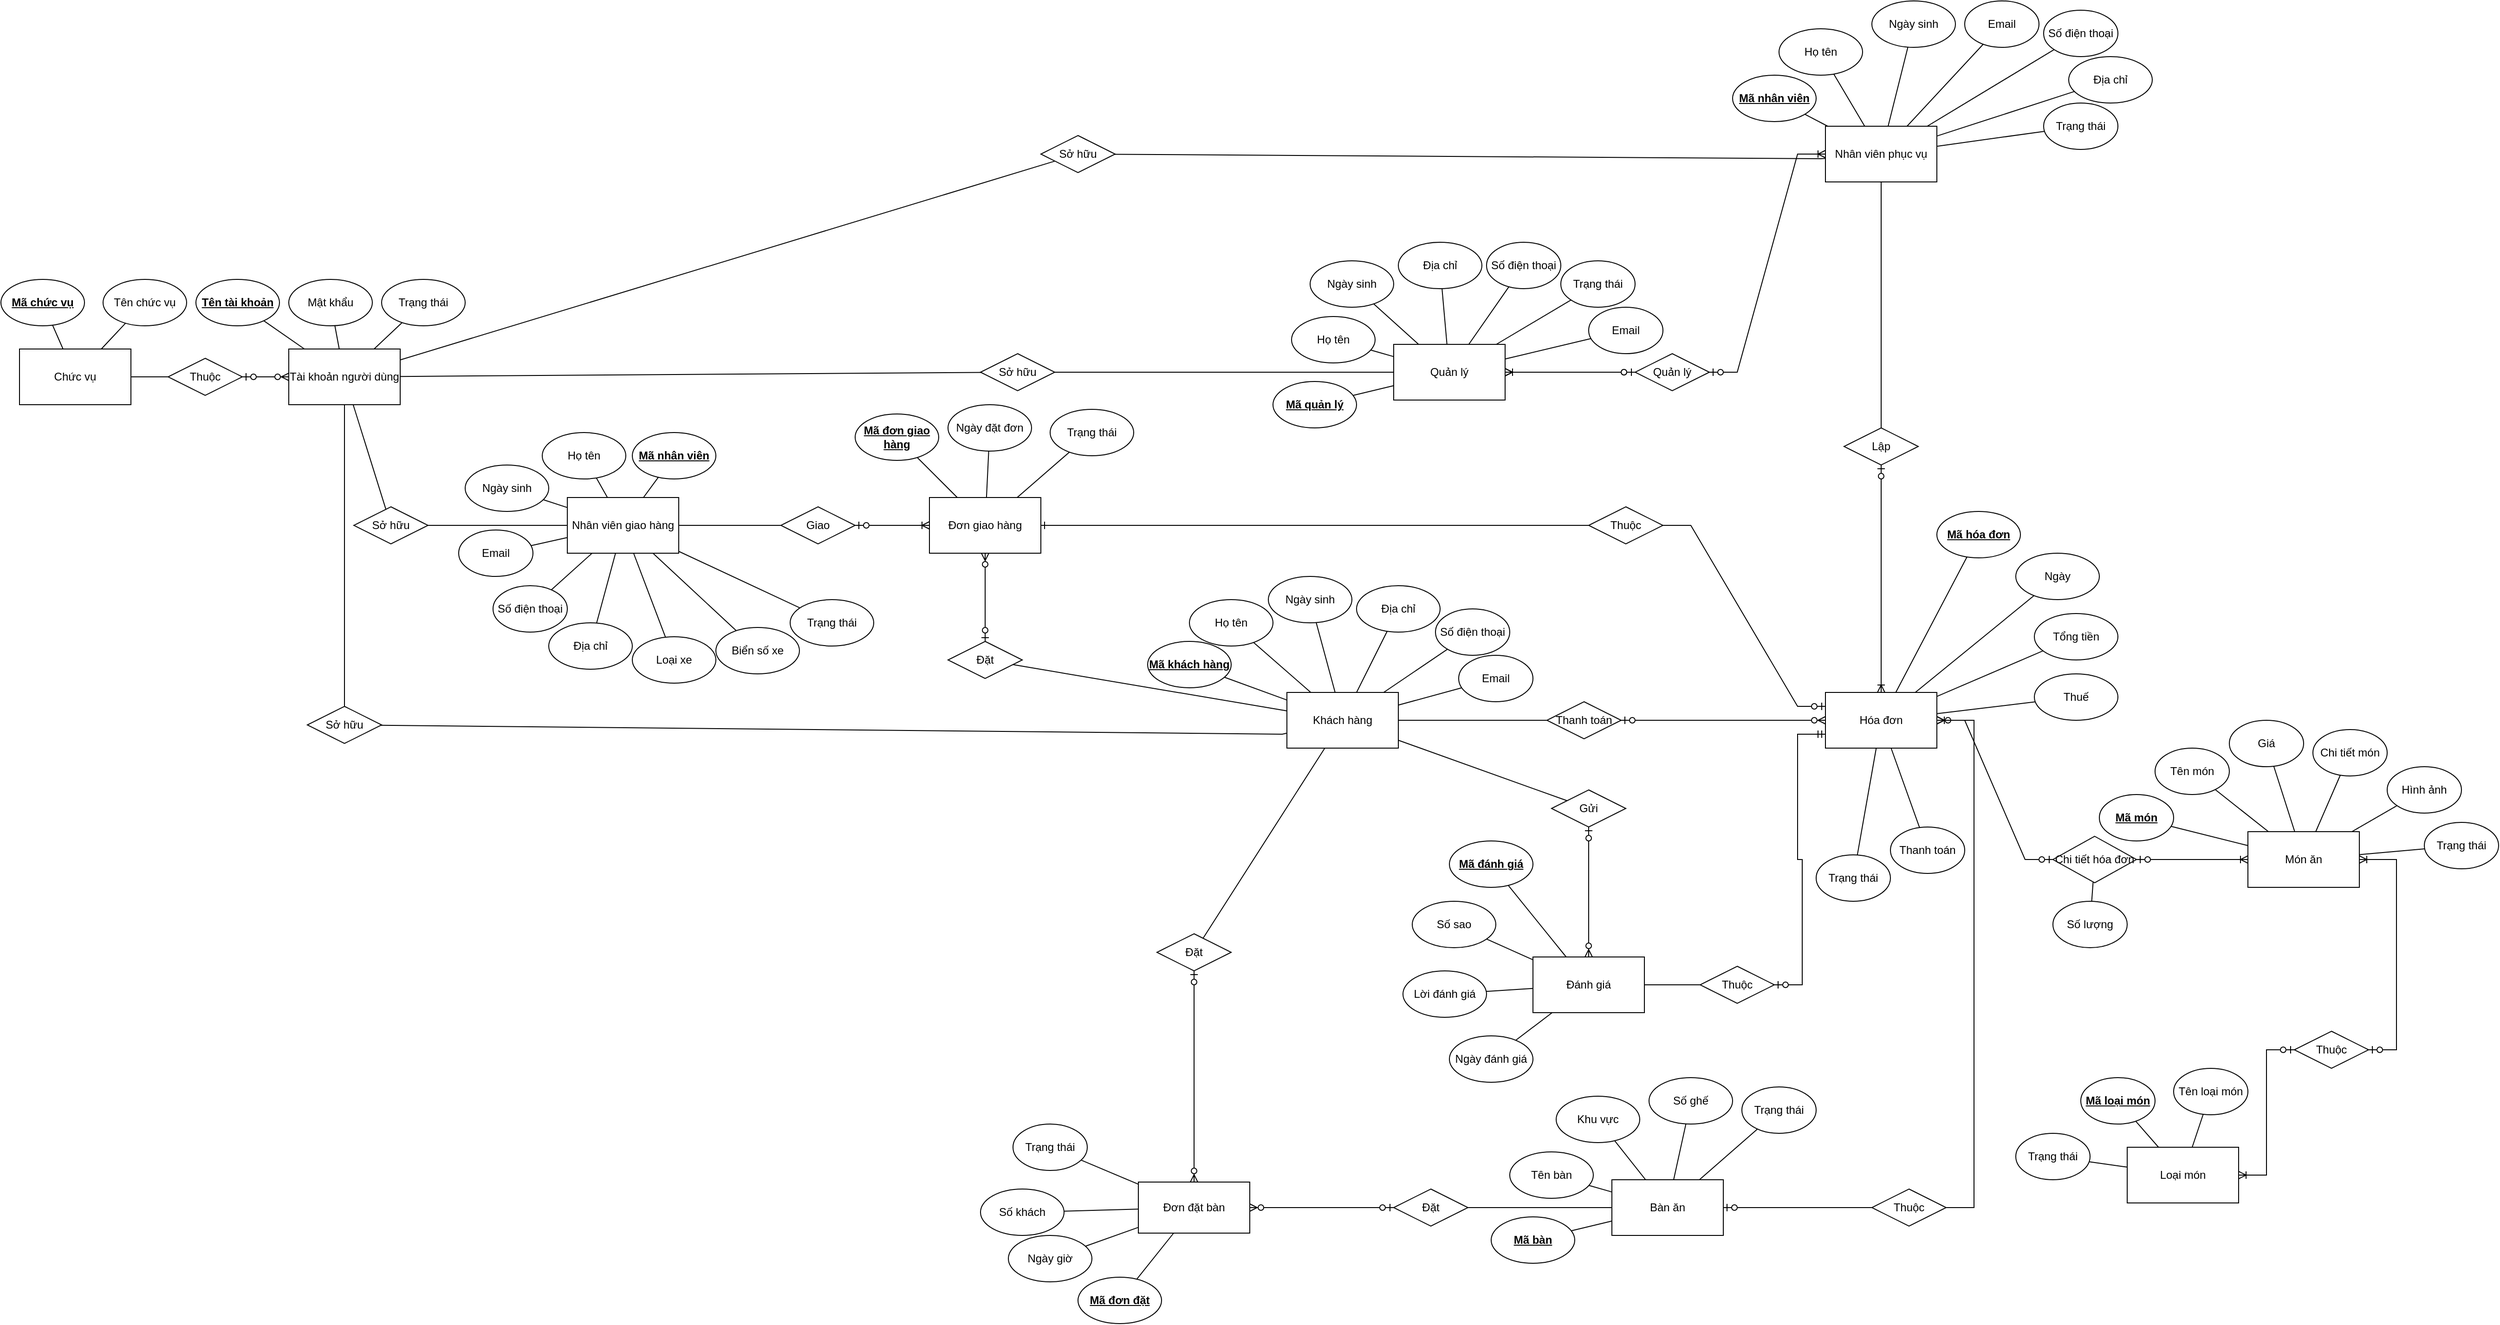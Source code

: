 <mxfile version="20.0.1" type="google"><diagram id="C5RBs43oDa-KdzZeNtuy" name="Page-1"><mxGraphModel grid="1" page="1" gridSize="10" guides="1" tooltips="1" connect="1" arrows="1" fold="1" pageScale="1" pageWidth="827" pageHeight="1169" math="0" shadow="0"><root><mxCell id="WIyWlLk6GJQsqaUBKTNV-0"/><mxCell id="WIyWlLk6GJQsqaUBKTNV-1" parent="WIyWlLk6GJQsqaUBKTNV-0"/><mxCell id="6pgdkNTc4UkC45yAzgtg-2" value="Quản lý" style="rounded=0;whiteSpace=wrap;html=1;" vertex="1" parent="WIyWlLk6GJQsqaUBKTNV-1"><mxGeometry x="100" y="230" width="120" height="60" as="geometry"/></mxCell><mxCell id="1Km-9uLmSg9Wyg02d3dV-15" value="Email" style="ellipse;whiteSpace=wrap;html=1;" vertex="1" parent="WIyWlLk6GJQsqaUBKTNV-1"><mxGeometry x="310" y="190" width="80" height="50" as="geometry"/></mxCell><mxCell id="1Km-9uLmSg9Wyg02d3dV-16" value="Số điện thoại" style="ellipse;whiteSpace=wrap;html=1;" vertex="1" parent="WIyWlLk6GJQsqaUBKTNV-1"><mxGeometry x="200" y="120" width="80" height="50" as="geometry"/></mxCell><mxCell id="1Km-9uLmSg9Wyg02d3dV-17" value="Địa chỉ" style="ellipse;whiteSpace=wrap;html=1;" vertex="1" parent="WIyWlLk6GJQsqaUBKTNV-1"><mxGeometry x="105" y="120" width="90" height="50" as="geometry"/></mxCell><mxCell id="1Km-9uLmSg9Wyg02d3dV-18" value="Ngày sinh" style="ellipse;whiteSpace=wrap;html=1;" vertex="1" parent="WIyWlLk6GJQsqaUBKTNV-1"><mxGeometry x="10" y="140" width="90" height="50" as="geometry"/></mxCell><mxCell id="1Km-9uLmSg9Wyg02d3dV-19" value="Họ tên" style="ellipse;whiteSpace=wrap;html=1;" vertex="1" parent="WIyWlLk6GJQsqaUBKTNV-1"><mxGeometry x="-10" y="200" width="90" height="50" as="geometry"/></mxCell><mxCell id="1Km-9uLmSg9Wyg02d3dV-20" value="Mã quản lý" style="ellipse;whiteSpace=wrap;html=1;fontStyle=5" vertex="1" parent="WIyWlLk6GJQsqaUBKTNV-1"><mxGeometry x="-30" y="270" width="90" height="50" as="geometry"/></mxCell><mxCell id="dBp2D2aHKW2Uq3EtZeQf-0" value="" style="endArrow=none;html=1;rounded=0;" edge="1" parent="WIyWlLk6GJQsqaUBKTNV-1" source="1Km-9uLmSg9Wyg02d3dV-20" target="6pgdkNTc4UkC45yAzgtg-2"><mxGeometry width="50" height="50" relative="1" as="geometry"><mxPoint x="170" y="260" as="sourcePoint"/><mxPoint x="220" y="210" as="targetPoint"/></mxGeometry></mxCell><mxCell id="dBp2D2aHKW2Uq3EtZeQf-1" value="" style="endArrow=none;html=1;rounded=0;" edge="1" parent="WIyWlLk6GJQsqaUBKTNV-1" source="1Km-9uLmSg9Wyg02d3dV-19" target="6pgdkNTc4UkC45yAzgtg-2"><mxGeometry width="50" height="50" relative="1" as="geometry"><mxPoint x="68.144" y="252.106" as="sourcePoint"/><mxPoint x="110" y="259.655" as="targetPoint"/></mxGeometry></mxCell><mxCell id="dBp2D2aHKW2Uq3EtZeQf-2" value="" style="endArrow=none;html=1;rounded=0;" edge="1" parent="WIyWlLk6GJQsqaUBKTNV-1" source="1Km-9uLmSg9Wyg02d3dV-18" target="6pgdkNTc4UkC45yAzgtg-2"><mxGeometry width="50" height="50" relative="1" as="geometry"><mxPoint x="78.144" y="262.106" as="sourcePoint"/><mxPoint x="120" y="269.655" as="targetPoint"/></mxGeometry></mxCell><mxCell id="dBp2D2aHKW2Uq3EtZeQf-3" value="" style="endArrow=none;html=1;rounded=0;" edge="1" parent="WIyWlLk6GJQsqaUBKTNV-1" source="1Km-9uLmSg9Wyg02d3dV-17" target="6pgdkNTc4UkC45yAzgtg-2"><mxGeometry width="50" height="50" relative="1" as="geometry"><mxPoint x="88.144" y="272.106" as="sourcePoint"/><mxPoint x="130" y="279.655" as="targetPoint"/></mxGeometry></mxCell><mxCell id="dBp2D2aHKW2Uq3EtZeQf-4" value="" style="endArrow=none;html=1;rounded=0;" edge="1" parent="WIyWlLk6GJQsqaUBKTNV-1" source="1Km-9uLmSg9Wyg02d3dV-16" target="6pgdkNTc4UkC45yAzgtg-2"><mxGeometry width="50" height="50" relative="1" as="geometry"><mxPoint x="98.144" y="282.106" as="sourcePoint"/><mxPoint x="140" y="289.655" as="targetPoint"/></mxGeometry></mxCell><mxCell id="dBp2D2aHKW2Uq3EtZeQf-5" value="" style="endArrow=none;html=1;rounded=0;" edge="1" parent="WIyWlLk6GJQsqaUBKTNV-1" source="1Km-9uLmSg9Wyg02d3dV-15" target="6pgdkNTc4UkC45yAzgtg-2"><mxGeometry width="50" height="50" relative="1" as="geometry"><mxPoint x="108.144" y="292.106" as="sourcePoint"/><mxPoint x="150" y="299.655" as="targetPoint"/></mxGeometry></mxCell><mxCell id="1Km-9uLmSg9Wyg02d3dV-43" value="Nhân viên phục vụ" style="rounded=0;whiteSpace=wrap;html=1;" vertex="1" parent="WIyWlLk6GJQsqaUBKTNV-1"><mxGeometry x="565" y="-5" width="120" height="60" as="geometry"/></mxCell><mxCell id="1Km-9uLmSg9Wyg02d3dV-44" value="Email" style="ellipse;whiteSpace=wrap;html=1;" vertex="1" parent="WIyWlLk6GJQsqaUBKTNV-1"><mxGeometry x="715" y="-140" width="80" height="50" as="geometry"/></mxCell><mxCell id="1Km-9uLmSg9Wyg02d3dV-45" value="Số điện thoại" style="ellipse;whiteSpace=wrap;html=1;" vertex="1" parent="WIyWlLk6GJQsqaUBKTNV-1"><mxGeometry x="800" y="-130" width="80" height="50" as="geometry"/></mxCell><mxCell id="1Km-9uLmSg9Wyg02d3dV-46" value="Địa chỉ" style="ellipse;whiteSpace=wrap;html=1;" vertex="1" parent="WIyWlLk6GJQsqaUBKTNV-1"><mxGeometry x="827" y="-80" width="90" height="50" as="geometry"/></mxCell><mxCell id="1Km-9uLmSg9Wyg02d3dV-47" value="Ngày sinh" style="ellipse;whiteSpace=wrap;html=1;" vertex="1" parent="WIyWlLk6GJQsqaUBKTNV-1"><mxGeometry x="615" y="-140" width="90" height="50" as="geometry"/></mxCell><mxCell id="1Km-9uLmSg9Wyg02d3dV-48" value="Họ tên" style="ellipse;whiteSpace=wrap;html=1;" vertex="1" parent="WIyWlLk6GJQsqaUBKTNV-1"><mxGeometry x="515" y="-110" width="90" height="50" as="geometry"/></mxCell><mxCell id="1Km-9uLmSg9Wyg02d3dV-49" value="Mã nhân viên" style="ellipse;whiteSpace=wrap;html=1;fontStyle=5" vertex="1" parent="WIyWlLk6GJQsqaUBKTNV-1"><mxGeometry x="465" y="-60" width="90" height="50" as="geometry"/></mxCell><mxCell id="1Km-9uLmSg9Wyg02d3dV-50" value="" style="endArrow=none;html=1;rounded=0;" edge="1" parent="WIyWlLk6GJQsqaUBKTNV-1" source="1Km-9uLmSg9Wyg02d3dV-49" target="1Km-9uLmSg9Wyg02d3dV-43"><mxGeometry width="50" height="50" relative="1" as="geometry"><mxPoint x="195" y="270" as="sourcePoint"/><mxPoint x="245" y="220" as="targetPoint"/></mxGeometry></mxCell><mxCell id="1Km-9uLmSg9Wyg02d3dV-51" value="" style="endArrow=none;html=1;rounded=0;" edge="1" parent="WIyWlLk6GJQsqaUBKTNV-1" source="1Km-9uLmSg9Wyg02d3dV-48" target="1Km-9uLmSg9Wyg02d3dV-43"><mxGeometry width="50" height="50" relative="1" as="geometry"><mxPoint x="93.144" y="262.106" as="sourcePoint"/><mxPoint x="135" y="269.655" as="targetPoint"/></mxGeometry></mxCell><mxCell id="1Km-9uLmSg9Wyg02d3dV-52" value="" style="endArrow=none;html=1;rounded=0;" edge="1" parent="WIyWlLk6GJQsqaUBKTNV-1" source="1Km-9uLmSg9Wyg02d3dV-47" target="1Km-9uLmSg9Wyg02d3dV-43"><mxGeometry width="50" height="50" relative="1" as="geometry"><mxPoint x="103.144" y="272.106" as="sourcePoint"/><mxPoint x="145" y="279.655" as="targetPoint"/></mxGeometry></mxCell><mxCell id="1Km-9uLmSg9Wyg02d3dV-53" value="" style="endArrow=none;html=1;rounded=0;" edge="1" parent="WIyWlLk6GJQsqaUBKTNV-1" source="1Km-9uLmSg9Wyg02d3dV-46" target="1Km-9uLmSg9Wyg02d3dV-43"><mxGeometry width="50" height="50" relative="1" as="geometry"><mxPoint x="113.144" y="282.106" as="sourcePoint"/><mxPoint x="155" y="289.655" as="targetPoint"/></mxGeometry></mxCell><mxCell id="1Km-9uLmSg9Wyg02d3dV-54" value="" style="endArrow=none;html=1;rounded=0;" edge="1" parent="WIyWlLk6GJQsqaUBKTNV-1" source="1Km-9uLmSg9Wyg02d3dV-45" target="1Km-9uLmSg9Wyg02d3dV-43"><mxGeometry width="50" height="50" relative="1" as="geometry"><mxPoint x="123.144" y="292.106" as="sourcePoint"/><mxPoint x="165" y="299.655" as="targetPoint"/></mxGeometry></mxCell><mxCell id="1Km-9uLmSg9Wyg02d3dV-55" value="" style="endArrow=none;html=1;rounded=0;" edge="1" parent="WIyWlLk6GJQsqaUBKTNV-1" source="1Km-9uLmSg9Wyg02d3dV-44" target="1Km-9uLmSg9Wyg02d3dV-43"><mxGeometry width="50" height="50" relative="1" as="geometry"><mxPoint x="133.144" y="302.106" as="sourcePoint"/><mxPoint x="175" y="309.655" as="targetPoint"/></mxGeometry></mxCell><mxCell id="1Km-9uLmSg9Wyg02d3dV-56" value="Loại món" style="rounded=0;whiteSpace=wrap;html=1;" vertex="1" parent="WIyWlLk6GJQsqaUBKTNV-1"><mxGeometry x="890" y="1095" width="120" height="60" as="geometry"/></mxCell><mxCell id="dBp2D2aHKW2Uq3EtZeQf-7" value="Mã loại món" style="ellipse;whiteSpace=wrap;html=1;fontStyle=5" vertex="1" parent="WIyWlLk6GJQsqaUBKTNV-1"><mxGeometry x="840" y="1020" width="80" height="50" as="geometry"/></mxCell><mxCell id="1Km-9uLmSg9Wyg02d3dV-58" value="Tên loại món" style="ellipse;whiteSpace=wrap;html=1;" vertex="1" parent="WIyWlLk6GJQsqaUBKTNV-1"><mxGeometry x="940" y="1010" width="80" height="50" as="geometry"/></mxCell><mxCell id="1Km-9uLmSg9Wyg02d3dV-59" value="" style="endArrow=none;html=1;rounded=0;" edge="1" parent="WIyWlLk6GJQsqaUBKTNV-1" source="1Km-9uLmSg9Wyg02d3dV-56" target="dBp2D2aHKW2Uq3EtZeQf-7"><mxGeometry width="50" height="50" relative="1" as="geometry"><mxPoint x="1090" y="855" as="sourcePoint"/><mxPoint x="1140" y="805" as="targetPoint"/></mxGeometry></mxCell><mxCell id="1Km-9uLmSg9Wyg02d3dV-60" value="" style="endArrow=none;html=1;rounded=0;" edge="1" parent="WIyWlLk6GJQsqaUBKTNV-1" source="1Km-9uLmSg9Wyg02d3dV-56" target="1Km-9uLmSg9Wyg02d3dV-58"><mxGeometry width="50" height="50" relative="1" as="geometry"><mxPoint x="1160" y="855" as="sourcePoint"/><mxPoint x="1210" y="805" as="targetPoint"/></mxGeometry></mxCell><mxCell id="1Km-9uLmSg9Wyg02d3dV-61" value="Món ăn" style="rounded=0;whiteSpace=wrap;html=1;" vertex="1" parent="WIyWlLk6GJQsqaUBKTNV-1"><mxGeometry x="1020" y="755" width="120" height="60" as="geometry"/></mxCell><mxCell id="dBp2D2aHKW2Uq3EtZeQf-8" value="Quản lý" style="rhombus;whiteSpace=wrap;html=1;" vertex="1" parent="WIyWlLk6GJQsqaUBKTNV-1"><mxGeometry x="360" y="240" width="80" height="40" as="geometry"/></mxCell><mxCell id="1Km-9uLmSg9Wyg02d3dV-62" value="Mã món" style="ellipse;whiteSpace=wrap;html=1;fontStyle=5" vertex="1" parent="WIyWlLk6GJQsqaUBKTNV-1"><mxGeometry x="860" y="715" width="80" height="50" as="geometry"/></mxCell><mxCell id="1Km-9uLmSg9Wyg02d3dV-63" value="Tên món" style="ellipse;whiteSpace=wrap;html=1;" vertex="1" parent="WIyWlLk6GJQsqaUBKTNV-1"><mxGeometry x="920" y="665" width="80" height="50" as="geometry"/></mxCell><mxCell id="1Km-9uLmSg9Wyg02d3dV-65" value="Giá" style="ellipse;whiteSpace=wrap;html=1;" vertex="1" parent="WIyWlLk6GJQsqaUBKTNV-1"><mxGeometry x="1000" y="635" width="80" height="50" as="geometry"/></mxCell><mxCell id="1Km-9uLmSg9Wyg02d3dV-66" value="Chi tiết món&lt;span style=&quot;color: rgba(0, 0, 0, 0); font-family: monospace; font-size: 0px; text-align: start;&quot;&gt;%3CmxGraphModel%3E%3Croot%3E%3CmxCell%20id%3D%220%22%2F%3E%3CmxCell%20id%3D%221%22%20parent%3D%220%22%2F%3E%3CmxCell%20id%3D%222%22%20value%3D%22Gi%C3%A1%22%20style%3D%22ellipse%3BwhiteSpace%3Dwrap%3Bhtml%3D1%3B%22%20vertex%3D%221%22%20parent%3D%221%22%3E%3CmxGeometry%20x%3D%22510%22%20y%3D%22440%22%20width%3D%2280%22%20height%3D%2250%22%20as%3D%22geometry%22%2F%3E%3C%2FmxCell%3E%3C%2Froot%3E%3C%2FmxGraphModel%3E&lt;/span&gt;" style="ellipse;whiteSpace=wrap;html=1;" vertex="1" parent="WIyWlLk6GJQsqaUBKTNV-1"><mxGeometry x="1090" y="645" width="80" height="50" as="geometry"/></mxCell><mxCell id="1Km-9uLmSg9Wyg02d3dV-67" value="Hình ảnh" style="ellipse;whiteSpace=wrap;html=1;" vertex="1" parent="WIyWlLk6GJQsqaUBKTNV-1"><mxGeometry x="1170" y="685" width="80" height="50" as="geometry"/></mxCell><mxCell id="1Km-9uLmSg9Wyg02d3dV-68" value="" style="endArrow=none;html=1;rounded=0;" edge="1" parent="WIyWlLk6GJQsqaUBKTNV-1" source="1Km-9uLmSg9Wyg02d3dV-62" target="1Km-9uLmSg9Wyg02d3dV-61"><mxGeometry width="50" height="50" relative="1" as="geometry"><mxPoint x="950" y="715" as="sourcePoint"/><mxPoint x="1000" y="665" as="targetPoint"/></mxGeometry></mxCell><mxCell id="1Km-9uLmSg9Wyg02d3dV-69" value="" style="endArrow=none;html=1;rounded=0;" edge="1" parent="WIyWlLk6GJQsqaUBKTNV-1" source="1Km-9uLmSg9Wyg02d3dV-63" target="1Km-9uLmSg9Wyg02d3dV-61"><mxGeometry width="50" height="50" relative="1" as="geometry"><mxPoint x="950" y="715" as="sourcePoint"/><mxPoint x="1000" y="665" as="targetPoint"/></mxGeometry></mxCell><mxCell id="1Km-9uLmSg9Wyg02d3dV-70" value="" style="endArrow=none;html=1;rounded=0;" edge="1" parent="WIyWlLk6GJQsqaUBKTNV-1" source="1Km-9uLmSg9Wyg02d3dV-61" target="1Km-9uLmSg9Wyg02d3dV-65"><mxGeometry width="50" height="50" relative="1" as="geometry"><mxPoint x="950" y="715" as="sourcePoint"/><mxPoint x="1000" y="665" as="targetPoint"/></mxGeometry></mxCell><mxCell id="1Km-9uLmSg9Wyg02d3dV-71" value="" style="endArrow=none;html=1;rounded=0;" edge="1" parent="WIyWlLk6GJQsqaUBKTNV-1" source="1Km-9uLmSg9Wyg02d3dV-61" target="1Km-9uLmSg9Wyg02d3dV-66"><mxGeometry width="50" height="50" relative="1" as="geometry"><mxPoint x="950" y="715" as="sourcePoint"/><mxPoint x="1000" y="665" as="targetPoint"/></mxGeometry></mxCell><mxCell id="1Km-9uLmSg9Wyg02d3dV-72" value="" style="endArrow=none;html=1;rounded=0;" edge="1" parent="WIyWlLk6GJQsqaUBKTNV-1" source="1Km-9uLmSg9Wyg02d3dV-61" target="1Km-9uLmSg9Wyg02d3dV-67"><mxGeometry width="50" height="50" relative="1" as="geometry"><mxPoint x="950" y="715" as="sourcePoint"/><mxPoint x="1000" y="665" as="targetPoint"/></mxGeometry></mxCell><mxCell id="dBp2D2aHKW2Uq3EtZeQf-13" value="" style="edgeStyle=entityRelationEdgeStyle;fontSize=12;html=1;endArrow=ERoneToMany;startArrow=ERzeroToOne;rounded=0;" edge="1" parent="WIyWlLk6GJQsqaUBKTNV-1" source="dBp2D2aHKW2Uq3EtZeQf-8" target="6pgdkNTc4UkC45yAzgtg-2"><mxGeometry width="100" height="100" relative="1" as="geometry"><mxPoint x="160" y="450" as="sourcePoint"/><mxPoint x="260" y="350" as="targetPoint"/></mxGeometry></mxCell><mxCell id="1Km-9uLmSg9Wyg02d3dV-76" value="" style="edgeStyle=entityRelationEdgeStyle;fontSize=12;html=1;endArrow=ERoneToMany;startArrow=ERzeroToOne;rounded=0;" edge="1" parent="WIyWlLk6GJQsqaUBKTNV-1" source="dBp2D2aHKW2Uq3EtZeQf-8" target="6pgdkNTc4UkC45yAzgtg-2"><mxGeometry width="100" height="100" relative="1" as="geometry"><mxPoint x="440" y="550" as="sourcePoint"/><mxPoint x="540" y="450" as="targetPoint"/></mxGeometry></mxCell><mxCell id="dBp2D2aHKW2Uq3EtZeQf-14" value="" style="edgeStyle=entityRelationEdgeStyle;fontSize=12;html=1;endArrow=ERoneToMany;startArrow=ERzeroToOne;rounded=0;" edge="1" parent="WIyWlLk6GJQsqaUBKTNV-1" source="dBp2D2aHKW2Uq3EtZeQf-8" target="1Km-9uLmSg9Wyg02d3dV-43"><mxGeometry width="100" height="100" relative="1" as="geometry"><mxPoint x="370" y="270" as="sourcePoint"/><mxPoint x="230" y="270" as="targetPoint"/></mxGeometry></mxCell><mxCell id="dBp2D2aHKW2Uq3EtZeQf-15" value="Thuộc" style="shape=rhombus;perimeter=rhombusPerimeter;whiteSpace=wrap;html=1;align=center;" vertex="1" parent="WIyWlLk6GJQsqaUBKTNV-1"><mxGeometry x="1070" y="970" width="80" height="40" as="geometry"/></mxCell><mxCell id="1Km-9uLmSg9Wyg02d3dV-78" value="Khách hàng" style="rounded=0;whiteSpace=wrap;html=1;" vertex="1" parent="WIyWlLk6GJQsqaUBKTNV-1"><mxGeometry x="-15" y="605" width="120" height="60" as="geometry"/></mxCell><mxCell id="1Km-9uLmSg9Wyg02d3dV-79" value="Mã khách hàng" style="ellipse;whiteSpace=wrap;html=1;fontStyle=5" vertex="1" parent="WIyWlLk6GJQsqaUBKTNV-1"><mxGeometry x="-165" y="550" width="90" height="50" as="geometry"/></mxCell><mxCell id="1Km-9uLmSg9Wyg02d3dV-80" value="" style="endArrow=none;html=1;rounded=0;" edge="1" parent="WIyWlLk6GJQsqaUBKTNV-1" source="1Km-9uLmSg9Wyg02d3dV-79" target="1Km-9uLmSg9Wyg02d3dV-78"><mxGeometry width="50" height="50" relative="1" as="geometry"><mxPoint x="55" y="635" as="sourcePoint"/><mxPoint x="105" y="585" as="targetPoint"/></mxGeometry></mxCell><mxCell id="1Km-9uLmSg9Wyg02d3dV-81" value="Họ tên" style="ellipse;whiteSpace=wrap;html=1;" vertex="1" parent="WIyWlLk6GJQsqaUBKTNV-1"><mxGeometry x="-120" y="505" width="90" height="50" as="geometry"/></mxCell><mxCell id="1Km-9uLmSg9Wyg02d3dV-82" value="" style="endArrow=none;html=1;rounded=0;" edge="1" parent="WIyWlLk6GJQsqaUBKTNV-1" source="1Km-9uLmSg9Wyg02d3dV-81" target="1Km-9uLmSg9Wyg02d3dV-78"><mxGeometry width="50" height="50" relative="1" as="geometry"><mxPoint x="-46.856" y="627.106" as="sourcePoint"/><mxPoint x="-5" y="634.655" as="targetPoint"/></mxGeometry></mxCell><mxCell id="1Km-9uLmSg9Wyg02d3dV-83" value="" style="endArrow=none;html=1;rounded=0;" edge="1" parent="WIyWlLk6GJQsqaUBKTNV-1" source="1Km-9uLmSg9Wyg02d3dV-84" target="1Km-9uLmSg9Wyg02d3dV-78"><mxGeometry width="50" height="50" relative="1" as="geometry"><mxPoint x="-36.856" y="637.106" as="sourcePoint"/><mxPoint x="5" y="644.655" as="targetPoint"/></mxGeometry></mxCell><mxCell id="1Km-9uLmSg9Wyg02d3dV-84" value="Ngày sinh" style="ellipse;whiteSpace=wrap;html=1;" vertex="1" parent="WIyWlLk6GJQsqaUBKTNV-1"><mxGeometry x="-35" y="480" width="90" height="50" as="geometry"/></mxCell><mxCell id="1Km-9uLmSg9Wyg02d3dV-85" value="Địa chỉ" style="ellipse;whiteSpace=wrap;html=1;" vertex="1" parent="WIyWlLk6GJQsqaUBKTNV-1"><mxGeometry x="60" y="490" width="90" height="50" as="geometry"/></mxCell><mxCell id="1Km-9uLmSg9Wyg02d3dV-86" value="" style="endArrow=none;html=1;rounded=0;" edge="1" parent="WIyWlLk6GJQsqaUBKTNV-1" source="1Km-9uLmSg9Wyg02d3dV-85" target="1Km-9uLmSg9Wyg02d3dV-78"><mxGeometry width="50" height="50" relative="1" as="geometry"><mxPoint x="-26.856" y="647.106" as="sourcePoint"/><mxPoint x="15" y="654.655" as="targetPoint"/></mxGeometry></mxCell><mxCell id="1Km-9uLmSg9Wyg02d3dV-87" value="Số điện thoại" style="ellipse;whiteSpace=wrap;html=1;" vertex="1" parent="WIyWlLk6GJQsqaUBKTNV-1"><mxGeometry x="145" y="515" width="80" height="50" as="geometry"/></mxCell><mxCell id="1Km-9uLmSg9Wyg02d3dV-88" value="" style="endArrow=none;html=1;rounded=0;" edge="1" parent="WIyWlLk6GJQsqaUBKTNV-1" source="1Km-9uLmSg9Wyg02d3dV-87" target="1Km-9uLmSg9Wyg02d3dV-78"><mxGeometry width="50" height="50" relative="1" as="geometry"><mxPoint x="-16.856" y="657.106" as="sourcePoint"/><mxPoint x="25" y="664.655" as="targetPoint"/></mxGeometry></mxCell><mxCell id="1Km-9uLmSg9Wyg02d3dV-89" value="Email" style="ellipse;whiteSpace=wrap;html=1;" vertex="1" parent="WIyWlLk6GJQsqaUBKTNV-1"><mxGeometry x="170" y="565" width="80" height="50" as="geometry"/></mxCell><mxCell id="1Km-9uLmSg9Wyg02d3dV-90" value="" style="endArrow=none;html=1;rounded=0;" edge="1" parent="WIyWlLk6GJQsqaUBKTNV-1" source="1Km-9uLmSg9Wyg02d3dV-89" target="1Km-9uLmSg9Wyg02d3dV-78"><mxGeometry width="50" height="50" relative="1" as="geometry"><mxPoint x="-6.856" y="667.106" as="sourcePoint"/><mxPoint x="35" y="674.655" as="targetPoint"/></mxGeometry></mxCell><mxCell id="1Km-9uLmSg9Wyg02d3dV-93" value="Hóa đơn" style="rounded=0;whiteSpace=wrap;html=1;" vertex="1" parent="WIyWlLk6GJQsqaUBKTNV-1"><mxGeometry x="565" y="605" width="120" height="60" as="geometry"/></mxCell><mxCell id="1Km-9uLmSg9Wyg02d3dV-94" value="Mã hóa đơn" style="ellipse;whiteSpace=wrap;html=1;fontStyle=5" vertex="1" parent="WIyWlLk6GJQsqaUBKTNV-1"><mxGeometry x="685" y="410" width="90" height="50" as="geometry"/></mxCell><mxCell id="1Km-9uLmSg9Wyg02d3dV-95" value="" style="endArrow=none;html=1;rounded=0;" edge="1" parent="WIyWlLk6GJQsqaUBKTNV-1" source="1Km-9uLmSg9Wyg02d3dV-94" target="1Km-9uLmSg9Wyg02d3dV-93"><mxGeometry width="50" height="50" relative="1" as="geometry"><mxPoint x="635" y="645" as="sourcePoint"/><mxPoint x="685" y="595" as="targetPoint"/></mxGeometry></mxCell><mxCell id="1Km-9uLmSg9Wyg02d3dV-96" value="Ngày" style="ellipse;whiteSpace=wrap;html=1;" vertex="1" parent="WIyWlLk6GJQsqaUBKTNV-1"><mxGeometry x="770" y="455" width="90" height="50" as="geometry"/></mxCell><mxCell id="1Km-9uLmSg9Wyg02d3dV-97" value="" style="endArrow=none;html=1;rounded=0;" edge="1" parent="WIyWlLk6GJQsqaUBKTNV-1" source="1Km-9uLmSg9Wyg02d3dV-96" target="1Km-9uLmSg9Wyg02d3dV-93"><mxGeometry width="50" height="50" relative="1" as="geometry"><mxPoint x="533.144" y="637.106" as="sourcePoint"/><mxPoint x="575" y="644.655" as="targetPoint"/></mxGeometry></mxCell><mxCell id="1Km-9uLmSg9Wyg02d3dV-98" value="" style="endArrow=none;html=1;rounded=0;" edge="1" parent="WIyWlLk6GJQsqaUBKTNV-1" source="1Km-9uLmSg9Wyg02d3dV-99" target="1Km-9uLmSg9Wyg02d3dV-93"><mxGeometry width="50" height="50" relative="1" as="geometry"><mxPoint x="543.144" y="647.106" as="sourcePoint"/><mxPoint x="585" y="654.655" as="targetPoint"/></mxGeometry></mxCell><mxCell id="1Km-9uLmSg9Wyg02d3dV-99" value="Tổng tiền" style="ellipse;whiteSpace=wrap;html=1;" vertex="1" parent="WIyWlLk6GJQsqaUBKTNV-1"><mxGeometry x="790" y="520" width="90" height="50" as="geometry"/></mxCell><mxCell id="1Km-9uLmSg9Wyg02d3dV-100" value="Thuế" style="ellipse;whiteSpace=wrap;html=1;" vertex="1" parent="WIyWlLk6GJQsqaUBKTNV-1"><mxGeometry x="790" y="585" width="90" height="50" as="geometry"/></mxCell><mxCell id="1Km-9uLmSg9Wyg02d3dV-101" value="" style="endArrow=none;html=1;rounded=0;" edge="1" parent="WIyWlLk6GJQsqaUBKTNV-1" source="1Km-9uLmSg9Wyg02d3dV-100" target="1Km-9uLmSg9Wyg02d3dV-93"><mxGeometry width="50" height="50" relative="1" as="geometry"><mxPoint x="553.144" y="657.106" as="sourcePoint"/><mxPoint x="595" y="664.655" as="targetPoint"/></mxGeometry></mxCell><mxCell id="1Km-9uLmSg9Wyg02d3dV-102" value="Thanh toán" style="ellipse;whiteSpace=wrap;html=1;" vertex="1" parent="WIyWlLk6GJQsqaUBKTNV-1"><mxGeometry x="635" y="750" width="80" height="50" as="geometry"/></mxCell><mxCell id="1Km-9uLmSg9Wyg02d3dV-103" value="" style="endArrow=none;html=1;rounded=0;" edge="1" parent="WIyWlLk6GJQsqaUBKTNV-1" source="1Km-9uLmSg9Wyg02d3dV-102" target="1Km-9uLmSg9Wyg02d3dV-93"><mxGeometry width="50" height="50" relative="1" as="geometry"><mxPoint x="563.144" y="667.106" as="sourcePoint"/><mxPoint x="605" y="674.655" as="targetPoint"/></mxGeometry></mxCell><mxCell id="1Km-9uLmSg9Wyg02d3dV-107" value="Đánh giá" style="rounded=0;whiteSpace=wrap;html=1;" vertex="1" parent="WIyWlLk6GJQsqaUBKTNV-1"><mxGeometry x="250" y="890" width="120" height="60" as="geometry"/></mxCell><mxCell id="1Km-9uLmSg9Wyg02d3dV-108" value="Mã đánh giá" style="ellipse;whiteSpace=wrap;html=1;fontStyle=5" vertex="1" parent="WIyWlLk6GJQsqaUBKTNV-1"><mxGeometry x="160" y="765" width="90" height="50" as="geometry"/></mxCell><mxCell id="1Km-9uLmSg9Wyg02d3dV-109" value="" style="endArrow=none;html=1;rounded=0;" edge="1" parent="WIyWlLk6GJQsqaUBKTNV-1" source="1Km-9uLmSg9Wyg02d3dV-108" target="1Km-9uLmSg9Wyg02d3dV-107"><mxGeometry width="50" height="50" relative="1" as="geometry"><mxPoint x="320" y="920" as="sourcePoint"/><mxPoint x="370" y="870" as="targetPoint"/></mxGeometry></mxCell><mxCell id="1Km-9uLmSg9Wyg02d3dV-110" value="Số sao" style="ellipse;whiteSpace=wrap;html=1;" vertex="1" parent="WIyWlLk6GJQsqaUBKTNV-1"><mxGeometry x="120" y="830" width="90" height="50" as="geometry"/></mxCell><mxCell id="1Km-9uLmSg9Wyg02d3dV-111" value="" style="endArrow=none;html=1;rounded=0;" edge="1" parent="WIyWlLk6GJQsqaUBKTNV-1" source="1Km-9uLmSg9Wyg02d3dV-110" target="1Km-9uLmSg9Wyg02d3dV-107"><mxGeometry width="50" height="50" relative="1" as="geometry"><mxPoint x="218.144" y="912.106" as="sourcePoint"/><mxPoint x="260" y="919.655" as="targetPoint"/></mxGeometry></mxCell><mxCell id="1Km-9uLmSg9Wyg02d3dV-112" value="" style="endArrow=none;html=1;rounded=0;" edge="1" parent="WIyWlLk6GJQsqaUBKTNV-1" source="1Km-9uLmSg9Wyg02d3dV-113" target="1Km-9uLmSg9Wyg02d3dV-107"><mxGeometry width="50" height="50" relative="1" as="geometry"><mxPoint x="228.144" y="922.106" as="sourcePoint"/><mxPoint x="270" y="929.655" as="targetPoint"/></mxGeometry></mxCell><mxCell id="1Km-9uLmSg9Wyg02d3dV-113" value="Lời đánh giá" style="ellipse;whiteSpace=wrap;html=1;" vertex="1" parent="WIyWlLk6GJQsqaUBKTNV-1"><mxGeometry x="110" y="905" width="90" height="50" as="geometry"/></mxCell><mxCell id="1Km-9uLmSg9Wyg02d3dV-114" value="Ngày đánh giá" style="ellipse;whiteSpace=wrap;html=1;" vertex="1" parent="WIyWlLk6GJQsqaUBKTNV-1"><mxGeometry x="160" y="975" width="90" height="50" as="geometry"/></mxCell><mxCell id="1Km-9uLmSg9Wyg02d3dV-115" value="" style="endArrow=none;html=1;rounded=0;" edge="1" parent="WIyWlLk6GJQsqaUBKTNV-1" source="1Km-9uLmSg9Wyg02d3dV-114" target="1Km-9uLmSg9Wyg02d3dV-107"><mxGeometry width="50" height="50" relative="1" as="geometry"><mxPoint x="238.144" y="932.106" as="sourcePoint"/><mxPoint x="280" y="939.655" as="targetPoint"/></mxGeometry></mxCell><mxCell id="1Km-9uLmSg9Wyg02d3dV-121" value="Đơn giao hàng" style="rounded=0;whiteSpace=wrap;html=1;" vertex="1" parent="WIyWlLk6GJQsqaUBKTNV-1"><mxGeometry x="-400" y="395" width="120" height="60" as="geometry"/></mxCell><mxCell id="1Km-9uLmSg9Wyg02d3dV-122" value="Mã đơn giao hàng" style="ellipse;whiteSpace=wrap;html=1;fontStyle=5" vertex="1" parent="WIyWlLk6GJQsqaUBKTNV-1"><mxGeometry x="-480" y="305" width="90" height="50" as="geometry"/></mxCell><mxCell id="1Km-9uLmSg9Wyg02d3dV-123" value="" style="endArrow=none;html=1;rounded=0;" edge="1" parent="WIyWlLk6GJQsqaUBKTNV-1" source="1Km-9uLmSg9Wyg02d3dV-122" target="1Km-9uLmSg9Wyg02d3dV-121"><mxGeometry width="50" height="50" relative="1" as="geometry"><mxPoint x="-330" y="425" as="sourcePoint"/><mxPoint x="-280" y="375" as="targetPoint"/></mxGeometry></mxCell><mxCell id="1Km-9uLmSg9Wyg02d3dV-124" value="Ngày đặt đơn" style="ellipse;whiteSpace=wrap;html=1;" vertex="1" parent="WIyWlLk6GJQsqaUBKTNV-1"><mxGeometry x="-380" y="295" width="90" height="50" as="geometry"/></mxCell><mxCell id="1Km-9uLmSg9Wyg02d3dV-125" value="" style="endArrow=none;html=1;rounded=0;" edge="1" parent="WIyWlLk6GJQsqaUBKTNV-1" source="1Km-9uLmSg9Wyg02d3dV-124" target="1Km-9uLmSg9Wyg02d3dV-121"><mxGeometry width="50" height="50" relative="1" as="geometry"><mxPoint x="-431.856" y="417.106" as="sourcePoint"/><mxPoint x="-390" y="424.655" as="targetPoint"/></mxGeometry></mxCell><mxCell id="1Km-9uLmSg9Wyg02d3dV-126" value="" style="endArrow=none;html=1;rounded=0;" edge="1" parent="WIyWlLk6GJQsqaUBKTNV-1" source="1Km-9uLmSg9Wyg02d3dV-127" target="1Km-9uLmSg9Wyg02d3dV-121"><mxGeometry width="50" height="50" relative="1" as="geometry"><mxPoint x="-421.856" y="427.106" as="sourcePoint"/><mxPoint x="-380" y="434.655" as="targetPoint"/></mxGeometry></mxCell><mxCell id="1Km-9uLmSg9Wyg02d3dV-127" value="Trạng thái" style="ellipse;whiteSpace=wrap;html=1;" vertex="1" parent="WIyWlLk6GJQsqaUBKTNV-1"><mxGeometry x="-270" y="300" width="90" height="50" as="geometry"/></mxCell><mxCell id="1Km-9uLmSg9Wyg02d3dV-134" value="Nhân viên giao hàng" style="rounded=0;whiteSpace=wrap;html=1;" vertex="1" parent="WIyWlLk6GJQsqaUBKTNV-1"><mxGeometry x="-790" y="395" width="120" height="60" as="geometry"/></mxCell><mxCell id="1Km-9uLmSg9Wyg02d3dV-135" value="Email" style="ellipse;whiteSpace=wrap;html=1;" vertex="1" parent="WIyWlLk6GJQsqaUBKTNV-1"><mxGeometry x="-907" y="430" width="80" height="50" as="geometry"/></mxCell><mxCell id="1Km-9uLmSg9Wyg02d3dV-136" value="Số điện thoại" style="ellipse;whiteSpace=wrap;html=1;" vertex="1" parent="WIyWlLk6GJQsqaUBKTNV-1"><mxGeometry x="-870" y="490" width="80" height="50" as="geometry"/></mxCell><mxCell id="1Km-9uLmSg9Wyg02d3dV-137" value="Địa chỉ" style="ellipse;whiteSpace=wrap;html=1;" vertex="1" parent="WIyWlLk6GJQsqaUBKTNV-1"><mxGeometry x="-810" y="530" width="90" height="50" as="geometry"/></mxCell><mxCell id="1Km-9uLmSg9Wyg02d3dV-138" value="Ngày sinh" style="ellipse;whiteSpace=wrap;html=1;" vertex="1" parent="WIyWlLk6GJQsqaUBKTNV-1"><mxGeometry x="-900" y="360" width="90" height="50" as="geometry"/></mxCell><mxCell id="1Km-9uLmSg9Wyg02d3dV-139" value="Họ tên" style="ellipse;whiteSpace=wrap;html=1;" vertex="1" parent="WIyWlLk6GJQsqaUBKTNV-1"><mxGeometry x="-817" y="325" width="90" height="50" as="geometry"/></mxCell><mxCell id="1Km-9uLmSg9Wyg02d3dV-140" value="Mã nhân viên" style="ellipse;whiteSpace=wrap;html=1;fontStyle=5" vertex="1" parent="WIyWlLk6GJQsqaUBKTNV-1"><mxGeometry x="-720" y="325" width="90" height="50" as="geometry"/></mxCell><mxCell id="1Km-9uLmSg9Wyg02d3dV-141" value="" style="endArrow=none;html=1;rounded=0;" edge="1" parent="WIyWlLk6GJQsqaUBKTNV-1" source="1Km-9uLmSg9Wyg02d3dV-140" target="1Km-9uLmSg9Wyg02d3dV-134"><mxGeometry width="50" height="50" relative="1" as="geometry"><mxPoint x="-1170" y="695" as="sourcePoint"/><mxPoint x="-1120" y="645" as="targetPoint"/></mxGeometry></mxCell><mxCell id="1Km-9uLmSg9Wyg02d3dV-142" value="" style="endArrow=none;html=1;rounded=0;" edge="1" parent="WIyWlLk6GJQsqaUBKTNV-1" source="1Km-9uLmSg9Wyg02d3dV-139" target="1Km-9uLmSg9Wyg02d3dV-134"><mxGeometry width="50" height="50" relative="1" as="geometry"><mxPoint x="-1271.856" y="687.106" as="sourcePoint"/><mxPoint x="-1230" y="694.655" as="targetPoint"/></mxGeometry></mxCell><mxCell id="1Km-9uLmSg9Wyg02d3dV-143" value="" style="endArrow=none;html=1;rounded=0;" edge="1" parent="WIyWlLk6GJQsqaUBKTNV-1" source="1Km-9uLmSg9Wyg02d3dV-138" target="1Km-9uLmSg9Wyg02d3dV-134"><mxGeometry width="50" height="50" relative="1" as="geometry"><mxPoint x="-1261.856" y="697.106" as="sourcePoint"/><mxPoint x="-1220" y="704.655" as="targetPoint"/></mxGeometry></mxCell><mxCell id="1Km-9uLmSg9Wyg02d3dV-144" value="" style="endArrow=none;html=1;rounded=0;" edge="1" parent="WIyWlLk6GJQsqaUBKTNV-1" source="1Km-9uLmSg9Wyg02d3dV-137" target="1Km-9uLmSg9Wyg02d3dV-134"><mxGeometry width="50" height="50" relative="1" as="geometry"><mxPoint x="-1251.856" y="707.106" as="sourcePoint"/><mxPoint x="-1210" y="714.655" as="targetPoint"/></mxGeometry></mxCell><mxCell id="1Km-9uLmSg9Wyg02d3dV-145" value="" style="endArrow=none;html=1;rounded=0;" edge="1" parent="WIyWlLk6GJQsqaUBKTNV-1" source="1Km-9uLmSg9Wyg02d3dV-136" target="1Km-9uLmSg9Wyg02d3dV-134"><mxGeometry width="50" height="50" relative="1" as="geometry"><mxPoint x="-1241.856" y="717.106" as="sourcePoint"/><mxPoint x="-1200" y="724.655" as="targetPoint"/></mxGeometry></mxCell><mxCell id="1Km-9uLmSg9Wyg02d3dV-146" value="" style="endArrow=none;html=1;rounded=0;" edge="1" parent="WIyWlLk6GJQsqaUBKTNV-1" source="1Km-9uLmSg9Wyg02d3dV-135" target="1Km-9uLmSg9Wyg02d3dV-134"><mxGeometry width="50" height="50" relative="1" as="geometry"><mxPoint x="-1231.856" y="727.106" as="sourcePoint"/><mxPoint x="-1190" y="734.655" as="targetPoint"/></mxGeometry></mxCell><mxCell id="1Km-9uLmSg9Wyg02d3dV-147" value="" style="edgeStyle=entityRelationEdgeStyle;fontSize=12;html=1;endArrow=ERoneToMany;startArrow=ERzeroToOne;rounded=0;" edge="1" parent="WIyWlLk6GJQsqaUBKTNV-1" source="dBp2D2aHKW2Uq3EtZeQf-15" target="1Km-9uLmSg9Wyg02d3dV-56"><mxGeometry width="100" height="100" relative="1" as="geometry"><mxPoint x="1170" y="935" as="sourcePoint"/><mxPoint x="1030" y="935" as="targetPoint"/></mxGeometry></mxCell><mxCell id="1Km-9uLmSg9Wyg02d3dV-148" value="" style="edgeStyle=entityRelationEdgeStyle;fontSize=12;html=1;endArrow=ERoneToMany;startArrow=ERzeroToOne;rounded=0;" edge="1" parent="WIyWlLk6GJQsqaUBKTNV-1" source="dBp2D2aHKW2Uq3EtZeQf-15" target="1Km-9uLmSg9Wyg02d3dV-61"><mxGeometry width="100" height="100" relative="1" as="geometry"><mxPoint x="1130" y="914" as="sourcePoint"/><mxPoint x="1250" y="914" as="targetPoint"/></mxGeometry></mxCell><mxCell id="1Km-9uLmSg9Wyg02d3dV-149" value="Lập" style="shape=rhombus;perimeter=rhombusPerimeter;whiteSpace=wrap;html=1;align=center;" vertex="1" parent="WIyWlLk6GJQsqaUBKTNV-1"><mxGeometry x="585" y="320" width="80" height="40" as="geometry"/></mxCell><mxCell id="1Km-9uLmSg9Wyg02d3dV-150" value="" style="fontSize=12;html=1;endArrow=ERoneToMany;startArrow=ERzeroToOne;rounded=0;" edge="1" parent="WIyWlLk6GJQsqaUBKTNV-1" source="1Km-9uLmSg9Wyg02d3dV-149" target="1Km-9uLmSg9Wyg02d3dV-93"><mxGeometry width="100" height="100" relative="1" as="geometry"><mxPoint x="504" y="680" as="sourcePoint"/><mxPoint x="530" y="595" as="targetPoint"/></mxGeometry></mxCell><mxCell id="1Km-9uLmSg9Wyg02d3dV-152" value="Thanh toán" style="shape=rhombus;perimeter=rhombusPerimeter;whiteSpace=wrap;html=1;align=center;" vertex="1" parent="WIyWlLk6GJQsqaUBKTNV-1"><mxGeometry x="265" y="615" width="80" height="40" as="geometry"/></mxCell><mxCell id="1Km-9uLmSg9Wyg02d3dV-155" value="" style="edgeStyle=entityRelationEdgeStyle;fontSize=12;html=1;endArrow=ERzeroToMany;startArrow=ERzeroToOne;rounded=0;" edge="1" parent="WIyWlLk6GJQsqaUBKTNV-1" source="1Km-9uLmSg9Wyg02d3dV-152" target="1Km-9uLmSg9Wyg02d3dV-93"><mxGeometry width="100" height="100" relative="1" as="geometry"><mxPoint x="165" y="795" as="sourcePoint"/><mxPoint x="265" y="695" as="targetPoint"/></mxGeometry></mxCell><mxCell id="1Km-9uLmSg9Wyg02d3dV-157" value="Gửi" style="shape=rhombus;perimeter=rhombusPerimeter;whiteSpace=wrap;html=1;align=center;" vertex="1" parent="WIyWlLk6GJQsqaUBKTNV-1"><mxGeometry x="270" y="710" width="80" height="40" as="geometry"/></mxCell><mxCell id="1Km-9uLmSg9Wyg02d3dV-158" value="" style="fontSize=12;html=1;endArrow=ERzeroToMany;startArrow=ERzeroToOne;rounded=0;" edge="1" parent="WIyWlLk6GJQsqaUBKTNV-1" source="1Km-9uLmSg9Wyg02d3dV-157" target="1Km-9uLmSg9Wyg02d3dV-107"><mxGeometry width="100" height="100" relative="1" as="geometry"><mxPoint x="55" y="795" as="sourcePoint"/><mxPoint x="310" y="890" as="targetPoint"/></mxGeometry></mxCell><mxCell id="1Km-9uLmSg9Wyg02d3dV-159" value="" style="endArrow=none;html=1;rounded=0;" edge="1" parent="WIyWlLk6GJQsqaUBKTNV-1" source="1Km-9uLmSg9Wyg02d3dV-78" target="1Km-9uLmSg9Wyg02d3dV-157"><mxGeometry width="50" height="50" relative="1" as="geometry"><mxPoint x="-195" y="965" as="sourcePoint"/><mxPoint x="-145" y="915" as="targetPoint"/></mxGeometry></mxCell><mxCell id="1Km-9uLmSg9Wyg02d3dV-160" value="Đặt" style="shape=rhombus;perimeter=rhombusPerimeter;whiteSpace=wrap;html=1;align=center;" vertex="1" parent="WIyWlLk6GJQsqaUBKTNV-1"><mxGeometry x="-380" y="550" width="80" height="40" as="geometry"/></mxCell><mxCell id="1Km-9uLmSg9Wyg02d3dV-161" value="" style="fontSize=12;html=1;endArrow=ERzeroToMany;startArrow=ERzeroToOne;rounded=0;" edge="1" parent="WIyWlLk6GJQsqaUBKTNV-1" source="1Km-9uLmSg9Wyg02d3dV-160" target="1Km-9uLmSg9Wyg02d3dV-121"><mxGeometry width="100" height="100" relative="1" as="geometry"><mxPoint x="-320" y="860" as="sourcePoint"/><mxPoint x="-25" y="655" as="targetPoint"/></mxGeometry></mxCell><mxCell id="1Km-9uLmSg9Wyg02d3dV-162" value="" style="endArrow=none;html=1;rounded=0;" edge="1" parent="WIyWlLk6GJQsqaUBKTNV-1" source="1Km-9uLmSg9Wyg02d3dV-78" target="1Km-9uLmSg9Wyg02d3dV-160"><mxGeometry width="50" height="50" relative="1" as="geometry"><mxPoint x="-496" y="880" as="sourcePoint"/><mxPoint x="-208.947" y="720.526" as="targetPoint"/></mxGeometry></mxCell><mxCell id="1Km-9uLmSg9Wyg02d3dV-163" value="Giao" style="shape=rhombus;perimeter=rhombusPerimeter;whiteSpace=wrap;html=1;align=center;" vertex="1" parent="WIyWlLk6GJQsqaUBKTNV-1"><mxGeometry x="-560" y="405" width="80" height="40" as="geometry"/></mxCell><mxCell id="1Km-9uLmSg9Wyg02d3dV-164" value="" style="edgeStyle=entityRelationEdgeStyle;fontSize=12;html=1;endArrow=ERoneToMany;startArrow=ERzeroToOne;rounded=0;" edge="1" parent="WIyWlLk6GJQsqaUBKTNV-1" source="1Km-9uLmSg9Wyg02d3dV-163" target="1Km-9uLmSg9Wyg02d3dV-121"><mxGeometry width="100" height="100" relative="1" as="geometry"><mxPoint x="-560" y="735" as="sourcePoint"/><mxPoint x="-360" y="530" as="targetPoint"/></mxGeometry></mxCell><mxCell id="1Km-9uLmSg9Wyg02d3dV-165" value="" style="endArrow=none;html=1;rounded=0;" edge="1" parent="WIyWlLk6GJQsqaUBKTNV-1" source="1Km-9uLmSg9Wyg02d3dV-163" target="1Km-9uLmSg9Wyg02d3dV-134"><mxGeometry width="50" height="50" relative="1" as="geometry"><mxPoint x="-496" y="880" as="sourcePoint"/><mxPoint x="-208.947" y="720.526" as="targetPoint"/></mxGeometry></mxCell><mxCell id="1Km-9uLmSg9Wyg02d3dV-166" value="Bàn ăn" style="rounded=0;whiteSpace=wrap;html=1;" vertex="1" parent="WIyWlLk6GJQsqaUBKTNV-1"><mxGeometry x="335" y="1130" width="120" height="60" as="geometry"/></mxCell><mxCell id="1Km-9uLmSg9Wyg02d3dV-167" value="Mã bàn" style="ellipse;whiteSpace=wrap;html=1;fontStyle=5" vertex="1" parent="WIyWlLk6GJQsqaUBKTNV-1"><mxGeometry x="205" y="1170" width="90" height="50" as="geometry"/></mxCell><mxCell id="1Km-9uLmSg9Wyg02d3dV-168" value="" style="endArrow=none;html=1;rounded=0;" edge="1" parent="WIyWlLk6GJQsqaUBKTNV-1" source="1Km-9uLmSg9Wyg02d3dV-167" target="1Km-9uLmSg9Wyg02d3dV-166"><mxGeometry width="50" height="50" relative="1" as="geometry"><mxPoint x="405" y="1160" as="sourcePoint"/><mxPoint x="455" y="1110" as="targetPoint"/></mxGeometry></mxCell><mxCell id="1Km-9uLmSg9Wyg02d3dV-169" value="Tên bàn" style="ellipse;whiteSpace=wrap;html=1;" vertex="1" parent="WIyWlLk6GJQsqaUBKTNV-1"><mxGeometry x="225" y="1100" width="90" height="50" as="geometry"/></mxCell><mxCell id="1Km-9uLmSg9Wyg02d3dV-170" value="" style="endArrow=none;html=1;rounded=0;" edge="1" parent="WIyWlLk6GJQsqaUBKTNV-1" source="1Km-9uLmSg9Wyg02d3dV-169" target="1Km-9uLmSg9Wyg02d3dV-166"><mxGeometry width="50" height="50" relative="1" as="geometry"><mxPoint x="303.144" y="1152.106" as="sourcePoint"/><mxPoint x="345" y="1159.655" as="targetPoint"/></mxGeometry></mxCell><mxCell id="1Km-9uLmSg9Wyg02d3dV-171" value="" style="endArrow=none;html=1;rounded=0;" edge="1" parent="WIyWlLk6GJQsqaUBKTNV-1" source="1Km-9uLmSg9Wyg02d3dV-172" target="1Km-9uLmSg9Wyg02d3dV-166"><mxGeometry width="50" height="50" relative="1" as="geometry"><mxPoint x="313.144" y="1162.106" as="sourcePoint"/><mxPoint x="355" y="1169.655" as="targetPoint"/></mxGeometry></mxCell><mxCell id="1Km-9uLmSg9Wyg02d3dV-172" value="Khu vực" style="ellipse;whiteSpace=wrap;html=1;" vertex="1" parent="WIyWlLk6GJQsqaUBKTNV-1"><mxGeometry x="275" y="1040" width="90" height="50" as="geometry"/></mxCell><mxCell id="1Km-9uLmSg9Wyg02d3dV-173" value="Số ghế" style="ellipse;whiteSpace=wrap;html=1;" vertex="1" parent="WIyWlLk6GJQsqaUBKTNV-1"><mxGeometry x="375" y="1020" width="90" height="50" as="geometry"/></mxCell><mxCell id="1Km-9uLmSg9Wyg02d3dV-174" value="" style="endArrow=none;html=1;rounded=0;" edge="1" parent="WIyWlLk6GJQsqaUBKTNV-1" source="1Km-9uLmSg9Wyg02d3dV-173" target="1Km-9uLmSg9Wyg02d3dV-166"><mxGeometry width="50" height="50" relative="1" as="geometry"><mxPoint x="323.144" y="1172.106" as="sourcePoint"/><mxPoint x="365" y="1179.655" as="targetPoint"/></mxGeometry></mxCell><mxCell id="1Km-9uLmSg9Wyg02d3dV-175" value="Trạng thái" style="ellipse;whiteSpace=wrap;html=1;" vertex="1" parent="WIyWlLk6GJQsqaUBKTNV-1"><mxGeometry x="475" y="1030" width="80" height="50" as="geometry"/></mxCell><mxCell id="1Km-9uLmSg9Wyg02d3dV-176" value="" style="endArrow=none;html=1;rounded=0;" edge="1" parent="WIyWlLk6GJQsqaUBKTNV-1" source="1Km-9uLmSg9Wyg02d3dV-175" target="1Km-9uLmSg9Wyg02d3dV-166"><mxGeometry width="50" height="50" relative="1" as="geometry"><mxPoint x="333.144" y="1182.106" as="sourcePoint"/><mxPoint x="375" y="1189.655" as="targetPoint"/></mxGeometry></mxCell><mxCell id="1Km-9uLmSg9Wyg02d3dV-177" value="Trạng thái" style="ellipse;whiteSpace=wrap;html=1;" vertex="1" parent="WIyWlLk6GJQsqaUBKTNV-1"><mxGeometry x="1210" y="745" width="80" height="50" as="geometry"/></mxCell><mxCell id="1Km-9uLmSg9Wyg02d3dV-178" value="" style="endArrow=none;html=1;rounded=0;" edge="1" parent="WIyWlLk6GJQsqaUBKTNV-1" source="1Km-9uLmSg9Wyg02d3dV-61" target="1Km-9uLmSg9Wyg02d3dV-177"><mxGeometry width="50" height="50" relative="1" as="geometry"><mxPoint x="1140" y="760" as="sourcePoint"/><mxPoint x="1188.765" y="735.617" as="targetPoint"/></mxGeometry></mxCell><mxCell id="1Km-9uLmSg9Wyg02d3dV-179" value="Trạng thái" style="ellipse;whiteSpace=wrap;html=1;" vertex="1" parent="WIyWlLk6GJQsqaUBKTNV-1"><mxGeometry x="800" y="-30" width="80" height="50" as="geometry"/></mxCell><mxCell id="1Km-9uLmSg9Wyg02d3dV-180" value="" style="endArrow=none;html=1;rounded=0;" edge="1" parent="WIyWlLk6GJQsqaUBKTNV-1" source="1Km-9uLmSg9Wyg02d3dV-43" target="1Km-9uLmSg9Wyg02d3dV-179"><mxGeometry width="50" height="50" relative="1" as="geometry"><mxPoint x="675" y="351.667" as="sourcePoint"/><mxPoint x="755.157" y="347.213" as="targetPoint"/></mxGeometry></mxCell><mxCell id="1Km-9uLmSg9Wyg02d3dV-181" value="Trạng thái" style="ellipse;whiteSpace=wrap;html=1;" vertex="1" parent="WIyWlLk6GJQsqaUBKTNV-1"><mxGeometry x="280" y="140" width="80" height="50" as="geometry"/></mxCell><mxCell id="1Km-9uLmSg9Wyg02d3dV-182" value="" style="endArrow=none;html=1;rounded=0;" edge="1" parent="WIyWlLk6GJQsqaUBKTNV-1" source="6pgdkNTc4UkC45yAzgtg-2" target="1Km-9uLmSg9Wyg02d3dV-181"><mxGeometry width="50" height="50" relative="1" as="geometry"><mxPoint x="640.435" y="300" as="sourcePoint"/><mxPoint x="661.503" y="360.571" as="targetPoint"/></mxGeometry></mxCell><mxCell id="1Km-9uLmSg9Wyg02d3dV-183" value="Trạng thái" style="ellipse;whiteSpace=wrap;html=1;" vertex="1" parent="WIyWlLk6GJQsqaUBKTNV-1"><mxGeometry x="555" y="780" width="80" height="50" as="geometry"/></mxCell><mxCell id="1Km-9uLmSg9Wyg02d3dV-184" value="" style="endArrow=none;html=1;rounded=0;" edge="1" parent="WIyWlLk6GJQsqaUBKTNV-1" source="1Km-9uLmSg9Wyg02d3dV-183" target="1Km-9uLmSg9Wyg02d3dV-93"><mxGeometry width="50" height="50" relative="1" as="geometry"><mxPoint x="731.879" y="570.401" as="sourcePoint"/><mxPoint x="669.286" y="625" as="targetPoint"/></mxGeometry></mxCell><mxCell id="1Km-9uLmSg9Wyg02d3dV-185" value="Thuộc" style="shape=rhombus;perimeter=rhombusPerimeter;whiteSpace=wrap;html=1;align=center;" vertex="1" parent="WIyWlLk6GJQsqaUBKTNV-1"><mxGeometry x="430" y="900" width="80" height="40" as="geometry"/></mxCell><mxCell id="1Km-9uLmSg9Wyg02d3dV-186" value="" style="edgeStyle=entityRelationEdgeStyle;fontSize=12;html=1;endArrow=ERzeroToOne;startArrow=ERmandOne;rounded=0;exitX=0;exitY=0.75;exitDx=0;exitDy=0;" edge="1" parent="WIyWlLk6GJQsqaUBKTNV-1" source="1Km-9uLmSg9Wyg02d3dV-93" target="1Km-9uLmSg9Wyg02d3dV-185"><mxGeometry width="100" height="100" relative="1" as="geometry"><mxPoint x="-485" y="885" as="sourcePoint"/><mxPoint x="-385" y="785" as="targetPoint"/></mxGeometry></mxCell><mxCell id="1Km-9uLmSg9Wyg02d3dV-187" value="" style="endArrow=none;html=1;rounded=0;" edge="1" parent="WIyWlLk6GJQsqaUBKTNV-1" source="1Km-9uLmSg9Wyg02d3dV-107" target="1Km-9uLmSg9Wyg02d3dV-185"><mxGeometry width="50" height="50" relative="1" as="geometry"><mxPoint x="-501" y="1045" as="sourcePoint"/><mxPoint x="-213.947" y="885.526" as="targetPoint"/></mxGeometry></mxCell><mxCell id="1Km-9uLmSg9Wyg02d3dV-188" value="Thuộc" style="shape=rhombus;perimeter=rhombusPerimeter;whiteSpace=wrap;html=1;align=center;" vertex="1" parent="WIyWlLk6GJQsqaUBKTNV-1"><mxGeometry x="615" y="1140" width="80" height="40" as="geometry"/></mxCell><mxCell id="1Km-9uLmSg9Wyg02d3dV-189" value="Thuộc" style="shape=rhombus;perimeter=rhombusPerimeter;whiteSpace=wrap;html=1;align=center;" vertex="1" parent="WIyWlLk6GJQsqaUBKTNV-1"><mxGeometry x="310" y="405" width="80" height="40" as="geometry"/></mxCell><mxCell id="1Km-9uLmSg9Wyg02d3dV-190" value="" style="edgeStyle=entityRelationEdgeStyle;fontSize=12;html=1;endArrow=ERzeroToMany;endFill=1;rounded=0;" edge="1" parent="WIyWlLk6GJQsqaUBKTNV-1" source="1Km-9uLmSg9Wyg02d3dV-188" target="1Km-9uLmSg9Wyg02d3dV-93"><mxGeometry width="100" height="100" relative="1" as="geometry"><mxPoint x="-35" y="1085" as="sourcePoint"/><mxPoint x="65" y="985" as="targetPoint"/></mxGeometry></mxCell><mxCell id="1Km-9uLmSg9Wyg02d3dV-192" value="" style="edgeStyle=entityRelationEdgeStyle;fontSize=12;html=1;endArrow=ERzeroToOne;endFill=1;rounded=0;" edge="1" parent="WIyWlLk6GJQsqaUBKTNV-1" source="1Km-9uLmSg9Wyg02d3dV-188" target="1Km-9uLmSg9Wyg02d3dV-166"><mxGeometry width="100" height="100" relative="1" as="geometry"><mxPoint x="45" y="1055" as="sourcePoint"/><mxPoint x="690" y="690" as="targetPoint"/></mxGeometry></mxCell><mxCell id="1Km-9uLmSg9Wyg02d3dV-193" value="" style="edgeStyle=entityRelationEdgeStyle;fontSize=12;html=1;endArrow=ERone;endFill=1;rounded=0;" edge="1" parent="WIyWlLk6GJQsqaUBKTNV-1" source="1Km-9uLmSg9Wyg02d3dV-189" target="1Km-9uLmSg9Wyg02d3dV-121"><mxGeometry width="100" height="100" relative="1" as="geometry"><mxPoint x="-30" y="620" as="sourcePoint"/><mxPoint x="70" y="520" as="targetPoint"/></mxGeometry></mxCell><mxCell id="1Km-9uLmSg9Wyg02d3dV-194" value="" style="edgeStyle=entityRelationEdgeStyle;fontSize=12;html=1;endArrow=ERzeroToOne;endFill=1;rounded=0;entryX=0;entryY=0.25;entryDx=0;entryDy=0;" edge="1" parent="WIyWlLk6GJQsqaUBKTNV-1" source="1Km-9uLmSg9Wyg02d3dV-189" target="1Km-9uLmSg9Wyg02d3dV-93"><mxGeometry width="100" height="100" relative="1" as="geometry"><mxPoint x="80" y="1010" as="sourcePoint"/><mxPoint x="560" y="620" as="targetPoint"/></mxGeometry></mxCell><mxCell id="1Km-9uLmSg9Wyg02d3dV-195" value="Đơn đặt bàn" style="rounded=0;whiteSpace=wrap;html=1;" vertex="1" parent="WIyWlLk6GJQsqaUBKTNV-1"><mxGeometry x="-175" y="1132.5" width="120" height="55" as="geometry"/></mxCell><mxCell id="1Km-9uLmSg9Wyg02d3dV-196" value="Mã đơn đặt" style="ellipse;whiteSpace=wrap;html=1;fontStyle=5" vertex="1" parent="WIyWlLk6GJQsqaUBKTNV-1"><mxGeometry x="-240" y="1235" width="90" height="50" as="geometry"/></mxCell><mxCell id="1Km-9uLmSg9Wyg02d3dV-197" value="" style="endArrow=none;html=1;rounded=0;" edge="1" parent="WIyWlLk6GJQsqaUBKTNV-1" source="1Km-9uLmSg9Wyg02d3dV-196" target="1Km-9uLmSg9Wyg02d3dV-195"><mxGeometry width="50" height="50" relative="1" as="geometry"><mxPoint x="-100" y="1160" as="sourcePoint"/><mxPoint x="-50" y="1110" as="targetPoint"/></mxGeometry></mxCell><mxCell id="1Km-9uLmSg9Wyg02d3dV-198" value="Ngày giờ" style="ellipse;whiteSpace=wrap;html=1;" vertex="1" parent="WIyWlLk6GJQsqaUBKTNV-1"><mxGeometry x="-315" y="1190" width="90" height="50" as="geometry"/></mxCell><mxCell id="1Km-9uLmSg9Wyg02d3dV-199" value="" style="endArrow=none;html=1;rounded=0;" edge="1" parent="WIyWlLk6GJQsqaUBKTNV-1" source="1Km-9uLmSg9Wyg02d3dV-198" target="1Km-9uLmSg9Wyg02d3dV-195"><mxGeometry width="50" height="50" relative="1" as="geometry"><mxPoint x="-196.856" y="987.106" as="sourcePoint"/><mxPoint x="-155" y="994.655" as="targetPoint"/></mxGeometry></mxCell><mxCell id="1Km-9uLmSg9Wyg02d3dV-202" value="Số khách" style="ellipse;whiteSpace=wrap;html=1;" vertex="1" parent="WIyWlLk6GJQsqaUBKTNV-1"><mxGeometry x="-345" y="1140" width="90" height="50" as="geometry"/></mxCell><mxCell id="1Km-9uLmSg9Wyg02d3dV-203" value="" style="endArrow=none;html=1;rounded=0;" edge="1" parent="WIyWlLk6GJQsqaUBKTNV-1" source="1Km-9uLmSg9Wyg02d3dV-202" target="1Km-9uLmSg9Wyg02d3dV-195"><mxGeometry width="50" height="50" relative="1" as="geometry"><mxPoint x="-176.856" y="1007.106" as="sourcePoint"/><mxPoint x="-135" y="1014.655" as="targetPoint"/></mxGeometry></mxCell><mxCell id="1Km-9uLmSg9Wyg02d3dV-204" value="Trạng thái" style="ellipse;whiteSpace=wrap;html=1;" vertex="1" parent="WIyWlLk6GJQsqaUBKTNV-1"><mxGeometry x="-310" y="1070" width="80" height="50" as="geometry"/></mxCell><mxCell id="1Km-9uLmSg9Wyg02d3dV-205" value="" style="endArrow=none;html=1;rounded=0;" edge="1" parent="WIyWlLk6GJQsqaUBKTNV-1" source="1Km-9uLmSg9Wyg02d3dV-204" target="1Km-9uLmSg9Wyg02d3dV-195"><mxGeometry width="50" height="50" relative="1" as="geometry"><mxPoint x="-166.856" y="1017.106" as="sourcePoint"/><mxPoint x="-125" y="1024.655" as="targetPoint"/></mxGeometry></mxCell><mxCell id="1Km-9uLmSg9Wyg02d3dV-206" value="Đặt" style="shape=rhombus;perimeter=rhombusPerimeter;whiteSpace=wrap;html=1;align=center;" vertex="1" parent="WIyWlLk6GJQsqaUBKTNV-1"><mxGeometry x="-155" y="865" width="80" height="40" as="geometry"/></mxCell><mxCell id="1Km-9uLmSg9Wyg02d3dV-207" value="" style="fontSize=12;html=1;endArrow=ERzeroToMany;startArrow=ERzeroToOne;rounded=0;" edge="1" parent="WIyWlLk6GJQsqaUBKTNV-1" source="1Km-9uLmSg9Wyg02d3dV-206" target="1Km-9uLmSg9Wyg02d3dV-195"><mxGeometry width="100" height="100" relative="1" as="geometry"><mxPoint x="-195" y="685" as="sourcePoint"/><mxPoint x="-5" y="645" as="targetPoint"/></mxGeometry></mxCell><mxCell id="1Km-9uLmSg9Wyg02d3dV-208" value="" style="endArrow=none;html=1;rounded=0;" edge="1" parent="WIyWlLk6GJQsqaUBKTNV-1" source="1Km-9uLmSg9Wyg02d3dV-78" target="1Km-9uLmSg9Wyg02d3dV-206"><mxGeometry width="50" height="50" relative="1" as="geometry"><mxPoint x="-307" y="565" as="sourcePoint"/><mxPoint x="-244.231" y="669.615" as="targetPoint"/></mxGeometry></mxCell><mxCell id="1Km-9uLmSg9Wyg02d3dV-209" value="Đặt" style="shape=rhombus;perimeter=rhombusPerimeter;whiteSpace=wrap;html=1;align=center;" vertex="1" parent="WIyWlLk6GJQsqaUBKTNV-1"><mxGeometry x="100" y="1140" width="80" height="40" as="geometry"/></mxCell><mxCell id="1Km-9uLmSg9Wyg02d3dV-210" value="" style="endArrow=none;html=1;rounded=0;" edge="1" parent="WIyWlLk6GJQsqaUBKTNV-1" source="1Km-9uLmSg9Wyg02d3dV-166" target="1Km-9uLmSg9Wyg02d3dV-209"><mxGeometry width="50" height="50" relative="1" as="geometry"><mxPoint x="-310" y="870.667" as="sourcePoint"/><mxPoint x="-165.225" y="799.888" as="targetPoint"/></mxGeometry></mxCell><mxCell id="1Km-9uLmSg9Wyg02d3dV-212" value="Tài khoản người dùng" style="rounded=0;whiteSpace=wrap;html=1;" vertex="1" parent="WIyWlLk6GJQsqaUBKTNV-1"><mxGeometry x="-1090" y="235" width="120" height="60" as="geometry"/></mxCell><mxCell id="1Km-9uLmSg9Wyg02d3dV-213" value="Tên tài khoản" style="ellipse;whiteSpace=wrap;html=1;fontStyle=5" vertex="1" parent="WIyWlLk6GJQsqaUBKTNV-1"><mxGeometry x="-1190" y="160" width="90" height="50" as="geometry"/></mxCell><mxCell id="1Km-9uLmSg9Wyg02d3dV-215" value="Mật khẩu" style="ellipse;whiteSpace=wrap;html=1;" vertex="1" parent="WIyWlLk6GJQsqaUBKTNV-1"><mxGeometry x="-1090" y="160" width="90" height="50" as="geometry"/></mxCell><mxCell id="1Km-9uLmSg9Wyg02d3dV-216" value="Trạng thái" style="ellipse;whiteSpace=wrap;html=1;" vertex="1" parent="WIyWlLk6GJQsqaUBKTNV-1"><mxGeometry x="-990" y="160" width="90" height="50" as="geometry"/></mxCell><mxCell id="1Km-9uLmSg9Wyg02d3dV-217" value="" style="endArrow=none;html=1;rounded=0;" edge="1" parent="WIyWlLk6GJQsqaUBKTNV-1" source="1Km-9uLmSg9Wyg02d3dV-212" target="1Km-9uLmSg9Wyg02d3dV-213"><mxGeometry width="50" height="50" relative="1" as="geometry"><mxPoint x="-770" y="290" as="sourcePoint"/><mxPoint x="-720" y="240" as="targetPoint"/></mxGeometry></mxCell><mxCell id="1Km-9uLmSg9Wyg02d3dV-218" value="" style="endArrow=none;html=1;rounded=0;" edge="1" parent="WIyWlLk6GJQsqaUBKTNV-1" source="1Km-9uLmSg9Wyg02d3dV-212" target="1Km-9uLmSg9Wyg02d3dV-215"><mxGeometry width="50" height="50" relative="1" as="geometry"><mxPoint x="-770" y="290" as="sourcePoint"/><mxPoint x="-720" y="240" as="targetPoint"/></mxGeometry></mxCell><mxCell id="1Km-9uLmSg9Wyg02d3dV-219" value="" style="endArrow=none;html=1;rounded=0;" edge="1" parent="WIyWlLk6GJQsqaUBKTNV-1" source="1Km-9uLmSg9Wyg02d3dV-212" target="1Km-9uLmSg9Wyg02d3dV-216"><mxGeometry width="50" height="50" relative="1" as="geometry"><mxPoint x="-770" y="290" as="sourcePoint"/><mxPoint x="-720" y="240" as="targetPoint"/></mxGeometry></mxCell><mxCell id="1Km-9uLmSg9Wyg02d3dV-220" value="Chức vụ" style="rounded=0;whiteSpace=wrap;html=1;" vertex="1" parent="WIyWlLk6GJQsqaUBKTNV-1"><mxGeometry x="-1380" y="235" width="120" height="60" as="geometry"/></mxCell><mxCell id="1Km-9uLmSg9Wyg02d3dV-222" value="Mã chức vụ" style="ellipse;whiteSpace=wrap;html=1;fontStyle=5" vertex="1" parent="WIyWlLk6GJQsqaUBKTNV-1"><mxGeometry x="-1400" y="160" width="90" height="50" as="geometry"/></mxCell><mxCell id="1Km-9uLmSg9Wyg02d3dV-223" value="Tên chức vụ" style="ellipse;whiteSpace=wrap;html=1;" vertex="1" parent="WIyWlLk6GJQsqaUBKTNV-1"><mxGeometry x="-1290" y="160" width="90" height="50" as="geometry"/></mxCell><mxCell id="1Km-9uLmSg9Wyg02d3dV-224" value="" style="endArrow=none;html=1;rounded=0;" edge="1" parent="WIyWlLk6GJQsqaUBKTNV-1" source="1Km-9uLmSg9Wyg02d3dV-220" target="1Km-9uLmSg9Wyg02d3dV-222"><mxGeometry width="50" height="50" relative="1" as="geometry"><mxPoint x="-1633.125" y="255" as="sourcePoint"/><mxPoint x="-1676.919" y="224.535" as="targetPoint"/></mxGeometry></mxCell><mxCell id="1Km-9uLmSg9Wyg02d3dV-225" value="" style="endArrow=none;html=1;rounded=0;" edge="1" parent="WIyWlLk6GJQsqaUBKTNV-1" source="1Km-9uLmSg9Wyg02d3dV-220" target="1Km-9uLmSg9Wyg02d3dV-223"><mxGeometry width="50" height="50" relative="1" as="geometry"><mxPoint x="-1320" y="260" as="sourcePoint"/><mxPoint x="-1337.743" y="219.673" as="targetPoint"/></mxGeometry></mxCell><mxCell id="1Km-9uLmSg9Wyg02d3dV-227" value="Thuộc" style="shape=rhombus;perimeter=rhombusPerimeter;whiteSpace=wrap;html=1;align=center;" vertex="1" parent="WIyWlLk6GJQsqaUBKTNV-1"><mxGeometry x="-1220" y="245" width="80" height="40" as="geometry"/></mxCell><mxCell id="1Km-9uLmSg9Wyg02d3dV-229" value="" style="endArrow=none;html=1;rounded=0;" edge="1" parent="WIyWlLk6GJQsqaUBKTNV-1" source="1Km-9uLmSg9Wyg02d3dV-220" target="1Km-9uLmSg9Wyg02d3dV-227"><mxGeometry width="50" height="50" relative="1" as="geometry"><mxPoint x="-770" y="290" as="sourcePoint"/><mxPoint x="-720" y="240" as="targetPoint"/></mxGeometry></mxCell><mxCell id="1Km-9uLmSg9Wyg02d3dV-231" value="Sở hữu" style="shape=rhombus;perimeter=rhombusPerimeter;whiteSpace=wrap;html=1;align=center;" vertex="1" parent="WIyWlLk6GJQsqaUBKTNV-1"><mxGeometry x="-345" y="240" width="80" height="40" as="geometry"/></mxCell><mxCell id="1Km-9uLmSg9Wyg02d3dV-232" value="" style="endArrow=none;html=1;rounded=0;" edge="1" parent="WIyWlLk6GJQsqaUBKTNV-1" source="1Km-9uLmSg9Wyg02d3dV-231" target="1Km-9uLmSg9Wyg02d3dV-212"><mxGeometry width="50" height="50" relative="1" as="geometry"><mxPoint x="-770" y="290" as="sourcePoint"/><mxPoint x="-720" y="240" as="targetPoint"/></mxGeometry></mxCell><mxCell id="1Km-9uLmSg9Wyg02d3dV-233" value="" style="endArrow=none;html=1;rounded=0;" edge="1" parent="WIyWlLk6GJQsqaUBKTNV-1" source="6pgdkNTc4UkC45yAzgtg-2" target="1Km-9uLmSg9Wyg02d3dV-231"><mxGeometry width="50" height="50" relative="1" as="geometry"><mxPoint x="-770" y="490" as="sourcePoint"/><mxPoint x="-720" y="440" as="targetPoint"/></mxGeometry></mxCell><mxCell id="1Km-9uLmSg9Wyg02d3dV-234" value="Sở hữu" style="shape=rhombus;perimeter=rhombusPerimeter;whiteSpace=wrap;html=1;align=center;" vertex="1" parent="WIyWlLk6GJQsqaUBKTNV-1"><mxGeometry x="-280" y="5" width="80" height="40" as="geometry"/></mxCell><mxCell id="1Km-9uLmSg9Wyg02d3dV-235" value="Sở hữu" style="shape=rhombus;perimeter=rhombusPerimeter;whiteSpace=wrap;html=1;align=center;" vertex="1" parent="WIyWlLk6GJQsqaUBKTNV-1"><mxGeometry x="-1070" y="620" width="80" height="40" as="geometry"/></mxCell><mxCell id="1Km-9uLmSg9Wyg02d3dV-236" value="" style="endArrow=none;html=1;rounded=0;" edge="1" parent="WIyWlLk6GJQsqaUBKTNV-1" source="1Km-9uLmSg9Wyg02d3dV-234" target="1Km-9uLmSg9Wyg02d3dV-212"><mxGeometry width="50" height="50" relative="1" as="geometry"><mxPoint x="-400" y="490" as="sourcePoint"/><mxPoint x="-1020" y="310" as="targetPoint"/></mxGeometry></mxCell><mxCell id="1Km-9uLmSg9Wyg02d3dV-237" value="" style="endArrow=none;html=1;rounded=0;" edge="1" parent="WIyWlLk6GJQsqaUBKTNV-1" source="1Km-9uLmSg9Wyg02d3dV-234" target="1Km-9uLmSg9Wyg02d3dV-43"><mxGeometry width="50" height="50" relative="1" as="geometry"><mxPoint x="-929.302" y="424.651" as="sourcePoint"/><mxPoint x="-1001.818" y="305" as="targetPoint"/><Array as="points"><mxPoint x="560" y="30"/></Array></mxGeometry></mxCell><mxCell id="1Km-9uLmSg9Wyg02d3dV-238" value="" style="endArrow=none;html=1;rounded=0;" edge="1" parent="WIyWlLk6GJQsqaUBKTNV-1" source="1Km-9uLmSg9Wyg02d3dV-235" target="1Km-9uLmSg9Wyg02d3dV-78"><mxGeometry width="50" height="50" relative="1" as="geometry"><mxPoint x="-919.302" y="434.651" as="sourcePoint"/><mxPoint x="-10" y="660" as="targetPoint"/><Array as="points"><mxPoint x="-20" y="650"/></Array></mxGeometry></mxCell><mxCell id="1Km-9uLmSg9Wyg02d3dV-239" value="" style="endArrow=none;html=1;rounded=0;" edge="1" parent="WIyWlLk6GJQsqaUBKTNV-1" source="1Km-9uLmSg9Wyg02d3dV-235" target="1Km-9uLmSg9Wyg02d3dV-212"><mxGeometry width="50" height="50" relative="1" as="geometry"><mxPoint x="-909.302" y="444.651" as="sourcePoint"/><mxPoint x="-981.818" y="325" as="targetPoint"/></mxGeometry></mxCell><mxCell id="1Km-9uLmSg9Wyg02d3dV-241" value="Sở hữu" style="shape=rhombus;perimeter=rhombusPerimeter;whiteSpace=wrap;html=1;align=center;" vertex="1" parent="WIyWlLk6GJQsqaUBKTNV-1"><mxGeometry x="-1020" y="405" width="80" height="40" as="geometry"/></mxCell><mxCell id="1Km-9uLmSg9Wyg02d3dV-242" value="" style="endArrow=none;html=1;rounded=0;" edge="1" parent="WIyWlLk6GJQsqaUBKTNV-1" source="1Km-9uLmSg9Wyg02d3dV-241" target="1Km-9uLmSg9Wyg02d3dV-212"><mxGeometry width="50" height="50" relative="1" as="geometry"><mxPoint x="-992.449" y="486.224" as="sourcePoint"/><mxPoint x="-1016.087" y="305" as="targetPoint"/></mxGeometry></mxCell><mxCell id="1Km-9uLmSg9Wyg02d3dV-243" value="" style="endArrow=none;html=1;rounded=0;" edge="1" parent="WIyWlLk6GJQsqaUBKTNV-1" source="1Km-9uLmSg9Wyg02d3dV-241" target="1Km-9uLmSg9Wyg02d3dV-134"><mxGeometry width="50" height="50" relative="1" as="geometry"><mxPoint x="-1029.355" y="560.323" as="sourcePoint"/><mxPoint x="-1020.984" y="305" as="targetPoint"/></mxGeometry></mxCell><mxCell id="dBp2D2aHKW2Uq3EtZeQf-17" value="" style="endArrow=none;html=1;rounded=0;" edge="1" parent="WIyWlLk6GJQsqaUBKTNV-1" source="1Km-9uLmSg9Wyg02d3dV-152" target="1Km-9uLmSg9Wyg02d3dV-78"><mxGeometry width="50" height="50" relative="1" as="geometry"><mxPoint x="435" y="665" as="sourcePoint"/><mxPoint x="485" y="615" as="targetPoint"/></mxGeometry></mxCell><mxCell id="1Km-9uLmSg9Wyg02d3dV-244" value="Chi tiết hóa đơn" style="shape=rhombus;perimeter=rhombusPerimeter;whiteSpace=wrap;html=1;align=center;" vertex="1" parent="WIyWlLk6GJQsqaUBKTNV-1"><mxGeometry x="810" y="760" width="90" height="50" as="geometry"/></mxCell><mxCell id="1Km-9uLmSg9Wyg02d3dV-245" value="" style="edgeStyle=entityRelationEdgeStyle;fontSize=12;html=1;endArrow=ERoneToMany;startArrow=ERzeroToOne;rounded=0;" edge="1" parent="WIyWlLk6GJQsqaUBKTNV-1" source="1Km-9uLmSg9Wyg02d3dV-244" target="1Km-9uLmSg9Wyg02d3dV-93"><mxGeometry width="100" height="100" relative="1" as="geometry"><mxPoint x="-415" y="1035" as="sourcePoint"/><mxPoint x="-375" y="860" as="targetPoint"/></mxGeometry></mxCell><mxCell id="1Km-9uLmSg9Wyg02d3dV-246" value="" style="edgeStyle=entityRelationEdgeStyle;fontSize=12;html=1;endArrow=ERoneToMany;startArrow=ERzeroToOne;rounded=0;" edge="1" parent="WIyWlLk6GJQsqaUBKTNV-1" source="1Km-9uLmSg9Wyg02d3dV-244" target="1Km-9uLmSg9Wyg02d3dV-61"><mxGeometry width="100" height="100" relative="1" as="geometry"><mxPoint x="1060" y="725" as="sourcePoint"/><mxPoint x="970" y="895" as="targetPoint"/></mxGeometry></mxCell><mxCell id="dBp2D2aHKW2Uq3EtZeQf-21" value="" style="endArrow=none;html=1;rounded=0;" edge="1" parent="WIyWlLk6GJQsqaUBKTNV-1" source="1Km-9uLmSg9Wyg02d3dV-149" target="1Km-9uLmSg9Wyg02d3dV-43"><mxGeometry width="50" height="50" relative="1" as="geometry"><mxPoint x="1070" y="410" as="sourcePoint"/><mxPoint x="1120" y="360" as="targetPoint"/></mxGeometry></mxCell><mxCell id="UUJ0b-Jtf5lYqlei81NZ-1" value="Số lượng" style="ellipse;whiteSpace=wrap;html=1;" vertex="1" parent="WIyWlLk6GJQsqaUBKTNV-1"><mxGeometry x="810" y="830" width="80" height="50" as="geometry"/></mxCell><mxCell id="UUJ0b-Jtf5lYqlei81NZ-2" value="" style="endArrow=none;html=1;rounded=0;" edge="1" parent="WIyWlLk6GJQsqaUBKTNV-1" source="1Km-9uLmSg9Wyg02d3dV-244" target="UUJ0b-Jtf5lYqlei81NZ-1"><mxGeometry width="50" height="50" relative="1" as="geometry"><mxPoint x="947.592" y="758.544" as="sourcePoint"/><mxPoint x="1020" y="775.882" as="targetPoint"/></mxGeometry></mxCell><mxCell id="N9WOiE8vto_KUwRHGwWO-0" value="Trạng thái" style="ellipse;whiteSpace=wrap;html=1;" vertex="1" parent="WIyWlLk6GJQsqaUBKTNV-1"><mxGeometry x="770" y="1080" width="80" height="50" as="geometry"/></mxCell><mxCell id="N9WOiE8vto_KUwRHGwWO-1" value="" style="endArrow=none;html=1;rounded=0;" edge="1" parent="WIyWlLk6GJQsqaUBKTNV-1" source="1Km-9uLmSg9Wyg02d3dV-56" target="N9WOiE8vto_KUwRHGwWO-0"><mxGeometry width="50" height="50" relative="1" as="geometry"><mxPoint x="1140" y="786.667" as="sourcePoint"/><mxPoint x="1220.157" y="782.213" as="targetPoint"/></mxGeometry></mxCell><mxCell id="N9WOiE8vto_KUwRHGwWO-2" value="" style="edgeStyle=entityRelationEdgeStyle;fontSize=12;html=1;endArrow=ERzeroToMany;startArrow=ERzeroToOne;rounded=0;" edge="1" parent="WIyWlLk6GJQsqaUBKTNV-1" source="1Km-9uLmSg9Wyg02d3dV-209" target="1Km-9uLmSg9Wyg02d3dV-195"><mxGeometry width="100" height="100" relative="1" as="geometry"><mxPoint x="-65" y="895" as="sourcePoint"/><mxPoint x="-5" y="645" as="targetPoint"/></mxGeometry></mxCell><mxCell id="jxzcEZFWD8WZ4zPuaklT-2" value="Loại xe" style="ellipse;whiteSpace=wrap;html=1;" vertex="1" parent="WIyWlLk6GJQsqaUBKTNV-1"><mxGeometry x="-720" y="545" width="90" height="50" as="geometry"/></mxCell><mxCell id="jxzcEZFWD8WZ4zPuaklT-3" value="Biển số xe" style="ellipse;whiteSpace=wrap;html=1;" vertex="1" parent="WIyWlLk6GJQsqaUBKTNV-1"><mxGeometry x="-630" y="535" width="90" height="50" as="geometry"/></mxCell><mxCell id="jxzcEZFWD8WZ4zPuaklT-4" value="" style="endArrow=none;html=1;rounded=0;" edge="1" parent="WIyWlLk6GJQsqaUBKTNV-1" source="jxzcEZFWD8WZ4zPuaklT-2" target="1Km-9uLmSg9Wyg02d3dV-134"><mxGeometry width="50" height="50" relative="1" as="geometry"><mxPoint x="-731.676" y="515.068" as="sourcePoint"/><mxPoint x="-724.286" y="465" as="targetPoint"/></mxGeometry></mxCell><mxCell id="jxzcEZFWD8WZ4zPuaklT-5" value="" style="endArrow=none;html=1;rounded=0;" edge="1" parent="WIyWlLk6GJQsqaUBKTNV-1" source="jxzcEZFWD8WZ4zPuaklT-3" target="1Km-9uLmSg9Wyg02d3dV-134"><mxGeometry width="50" height="50" relative="1" as="geometry"><mxPoint x="-659.702" y="531.372" as="sourcePoint"/><mxPoint x="-701.25" y="465" as="targetPoint"/></mxGeometry></mxCell><mxCell id="jxzcEZFWD8WZ4zPuaklT-6" value="" style="edgeStyle=entityRelationEdgeStyle;fontSize=12;html=1;endArrow=ERzeroToMany;startArrow=ERzeroToOne;rounded=0;" edge="1" parent="WIyWlLk6GJQsqaUBKTNV-1" source="1Km-9uLmSg9Wyg02d3dV-227" target="1Km-9uLmSg9Wyg02d3dV-212"><mxGeometry width="100" height="100" relative="1" as="geometry"><mxPoint x="-1280" y="355" as="sourcePoint"/><mxPoint x="-1060" y="355" as="targetPoint"/></mxGeometry></mxCell><mxCell id="jxzcEZFWD8WZ4zPuaklT-7" value="Trạng thái" style="ellipse;whiteSpace=wrap;html=1;" vertex="1" parent="WIyWlLk6GJQsqaUBKTNV-1"><mxGeometry x="-550" y="505" width="90" height="50" as="geometry"/></mxCell><mxCell id="jxzcEZFWD8WZ4zPuaklT-8" value="" style="endArrow=none;html=1;rounded=0;" edge="1" parent="WIyWlLk6GJQsqaUBKTNV-1" source="jxzcEZFWD8WZ4zPuaklT-7" target="1Km-9uLmSg9Wyg02d3dV-134"><mxGeometry width="50" height="50" relative="1" as="geometry"><mxPoint x="-597.941" y="548.493" as="sourcePoint"/><mxPoint x="-687.778" y="465" as="targetPoint"/></mxGeometry></mxCell></root></mxGraphModel></diagram></mxfile>